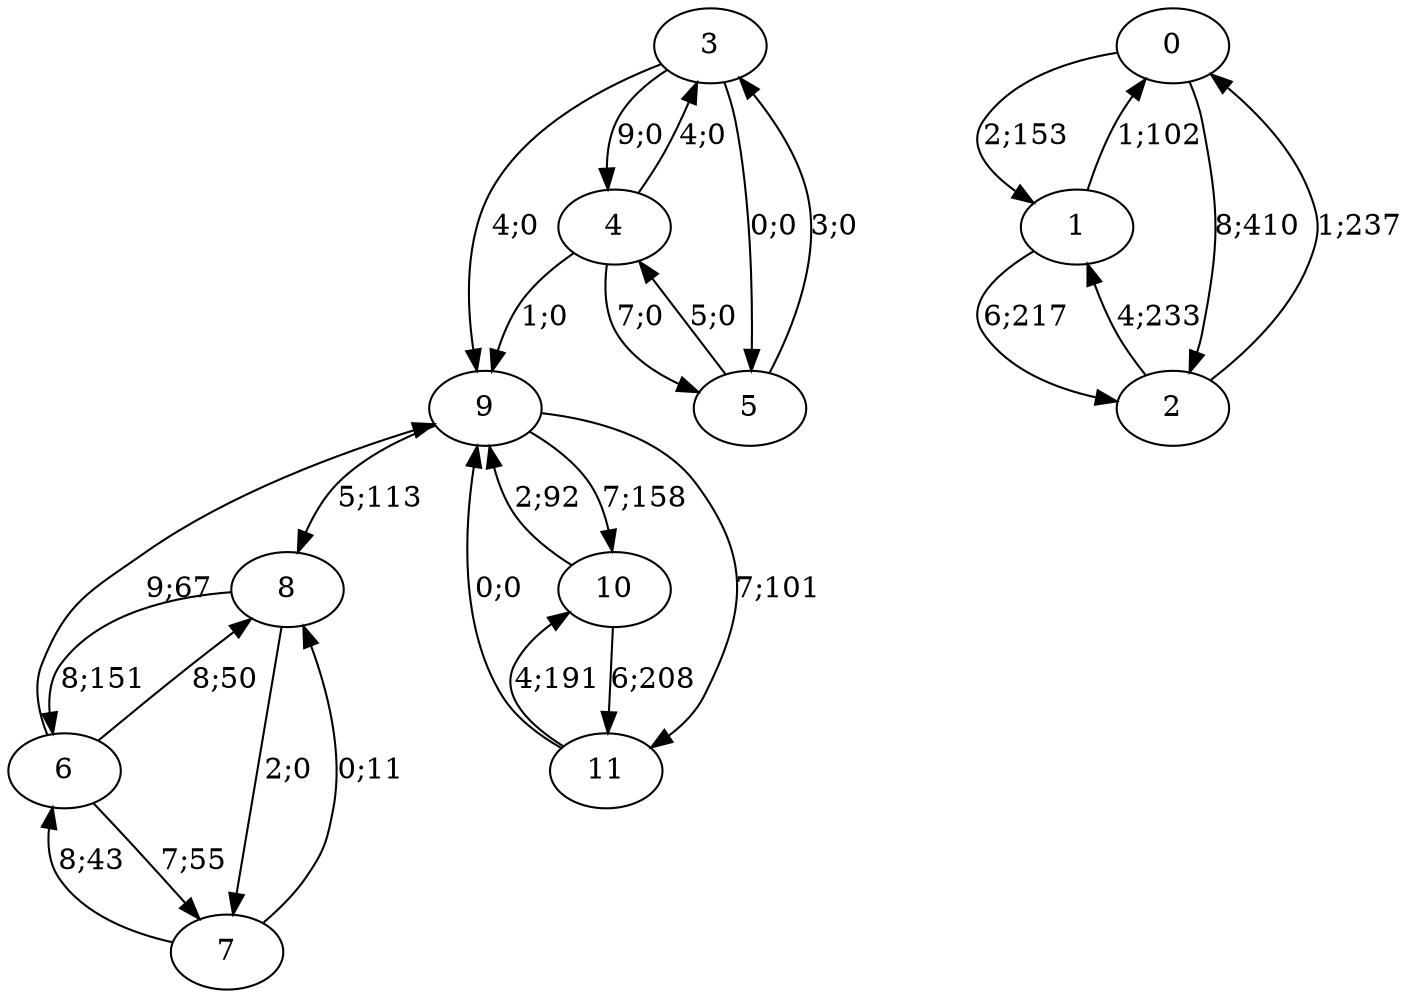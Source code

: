 digraph graph3604 {




















9 -> 8 [color=black,label="5;113"]
9 -> 10 [color=black,label="7;158"]
9 -> 11 [color=black,label="7;101"]


10 -> 9 [color=black,label="2;92"]
10 -> 11 [color=black,label="6;208"]


11 -> 9 [color=black,label="0;0"]
11 -> 10 [color=black,label="4;191"]














6 -> 9 [color=black,label="9;67"]
6 -> 7 [color=black,label="7;55"]
6 -> 8 [color=black,label="8;50"]


7 -> 6 [color=black,label="8;43"]
7 -> 8 [color=black,label="0;11"]


8 -> 6 [color=black,label="8;151"]
8 -> 7 [color=black,label="2;0"]














3 -> 9 [color=black,label="4;0"]
3 -> 4 [color=black,label="9;0"]
3 -> 5 [color=black,label="0;0"]


4 -> 9 [color=black,label="1;0"]
4 -> 3 [color=black,label="4;0"]
4 -> 5 [color=black,label="7;0"]


5 -> 3 [color=black,label="3;0"]
5 -> 4 [color=black,label="5;0"]














0 -> 1 [color=black,label="2;153"]
0 -> 2 [color=black,label="8;410"]


1 -> 0 [color=black,label="1;102"]
1 -> 2 [color=black,label="6;217"]


2 -> 0 [color=black,label="1;237"]
2 -> 1 [color=black,label="4;233"]



















}